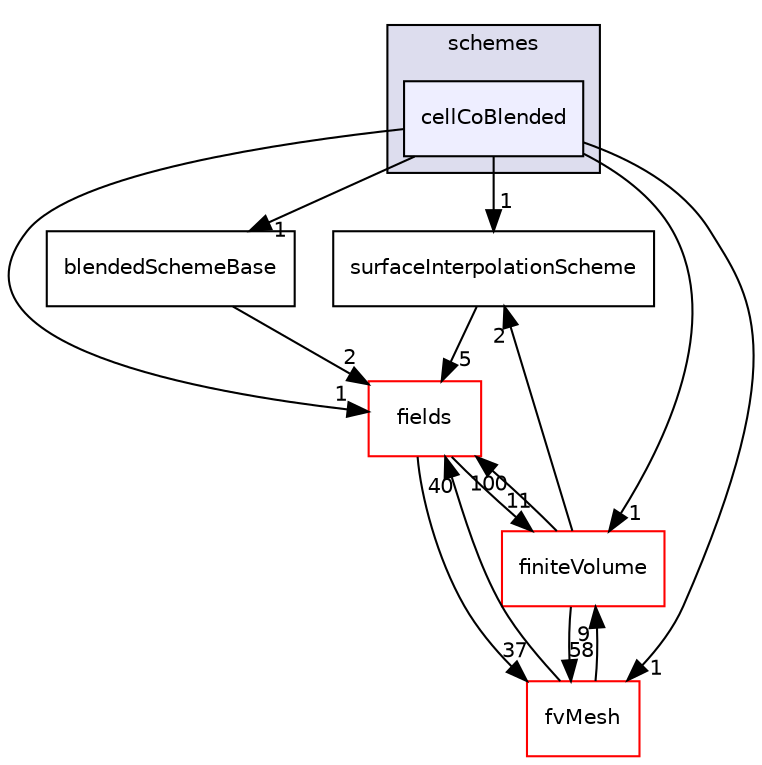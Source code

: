 digraph "src/finiteVolume/interpolation/surfaceInterpolation/schemes/cellCoBlended" {
  bgcolor=transparent;
  compound=true
  node [ fontsize="10", fontname="Helvetica"];
  edge [ labelfontsize="10", labelfontname="Helvetica"];
  subgraph clusterdir_deb7d71175aa940c147966c547ebcb7e {
    graph [ bgcolor="#ddddee", pencolor="black", label="schemes" fontname="Helvetica", fontsize="10", URL="dir_deb7d71175aa940c147966c547ebcb7e.html"]
  dir_6e6111e795c3babff867ddb467227c37 [shape=box, label="cellCoBlended", style="filled", fillcolor="#eeeeff", pencolor="black", URL="dir_6e6111e795c3babff867ddb467227c37.html"];
  }
  dir_19d3b1afd53ea5e65e1bc53b79dacb85 [shape=box label="surfaceInterpolationScheme" URL="dir_19d3b1afd53ea5e65e1bc53b79dacb85.html"];
  dir_25ab4a83a983f7bb7a38b7f63bb141b7 [shape=box label="fields" color="red" URL="dir_25ab4a83a983f7bb7a38b7f63bb141b7.html"];
  dir_12a067b830ecef67be6217f1ffe5344c [shape=box label="blendedSchemeBase" URL="dir_12a067b830ecef67be6217f1ffe5344c.html"];
  dir_2ea871e4defbdbd60808750cae643c63 [shape=box label="finiteVolume" color="red" URL="dir_2ea871e4defbdbd60808750cae643c63.html"];
  dir_c382fa095c9c33d8673c0dd60aaef275 [shape=box label="fvMesh" color="red" URL="dir_c382fa095c9c33d8673c0dd60aaef275.html"];
  dir_19d3b1afd53ea5e65e1bc53b79dacb85->dir_25ab4a83a983f7bb7a38b7f63bb141b7 [headlabel="5", labeldistance=1.5 headhref="dir_001244_000912.html"];
  dir_25ab4a83a983f7bb7a38b7f63bb141b7->dir_2ea871e4defbdbd60808750cae643c63 [headlabel="11", labeldistance=1.5 headhref="dir_000912_001039.html"];
  dir_25ab4a83a983f7bb7a38b7f63bb141b7->dir_c382fa095c9c33d8673c0dd60aaef275 [headlabel="37", labeldistance=1.5 headhref="dir_000912_001100.html"];
  dir_12a067b830ecef67be6217f1ffe5344c->dir_25ab4a83a983f7bb7a38b7f63bb141b7 [headlabel="2", labeldistance=1.5 headhref="dir_001160_000912.html"];
  dir_2ea871e4defbdbd60808750cae643c63->dir_19d3b1afd53ea5e65e1bc53b79dacb85 [headlabel="2", labeldistance=1.5 headhref="dir_001039_001244.html"];
  dir_2ea871e4defbdbd60808750cae643c63->dir_25ab4a83a983f7bb7a38b7f63bb141b7 [headlabel="100", labeldistance=1.5 headhref="dir_001039_000912.html"];
  dir_2ea871e4defbdbd60808750cae643c63->dir_c382fa095c9c33d8673c0dd60aaef275 [headlabel="58", labeldistance=1.5 headhref="dir_001039_001100.html"];
  dir_c382fa095c9c33d8673c0dd60aaef275->dir_25ab4a83a983f7bb7a38b7f63bb141b7 [headlabel="40", labeldistance=1.5 headhref="dir_001100_000912.html"];
  dir_c382fa095c9c33d8673c0dd60aaef275->dir_2ea871e4defbdbd60808750cae643c63 [headlabel="9", labeldistance=1.5 headhref="dir_001100_001039.html"];
  dir_6e6111e795c3babff867ddb467227c37->dir_19d3b1afd53ea5e65e1bc53b79dacb85 [headlabel="1", labeldistance=1.5 headhref="dir_001202_001244.html"];
  dir_6e6111e795c3babff867ddb467227c37->dir_25ab4a83a983f7bb7a38b7f63bb141b7 [headlabel="1", labeldistance=1.5 headhref="dir_001202_000912.html"];
  dir_6e6111e795c3babff867ddb467227c37->dir_12a067b830ecef67be6217f1ffe5344c [headlabel="1", labeldistance=1.5 headhref="dir_001202_001160.html"];
  dir_6e6111e795c3babff867ddb467227c37->dir_2ea871e4defbdbd60808750cae643c63 [headlabel="1", labeldistance=1.5 headhref="dir_001202_001039.html"];
  dir_6e6111e795c3babff867ddb467227c37->dir_c382fa095c9c33d8673c0dd60aaef275 [headlabel="1", labeldistance=1.5 headhref="dir_001202_001100.html"];
}
